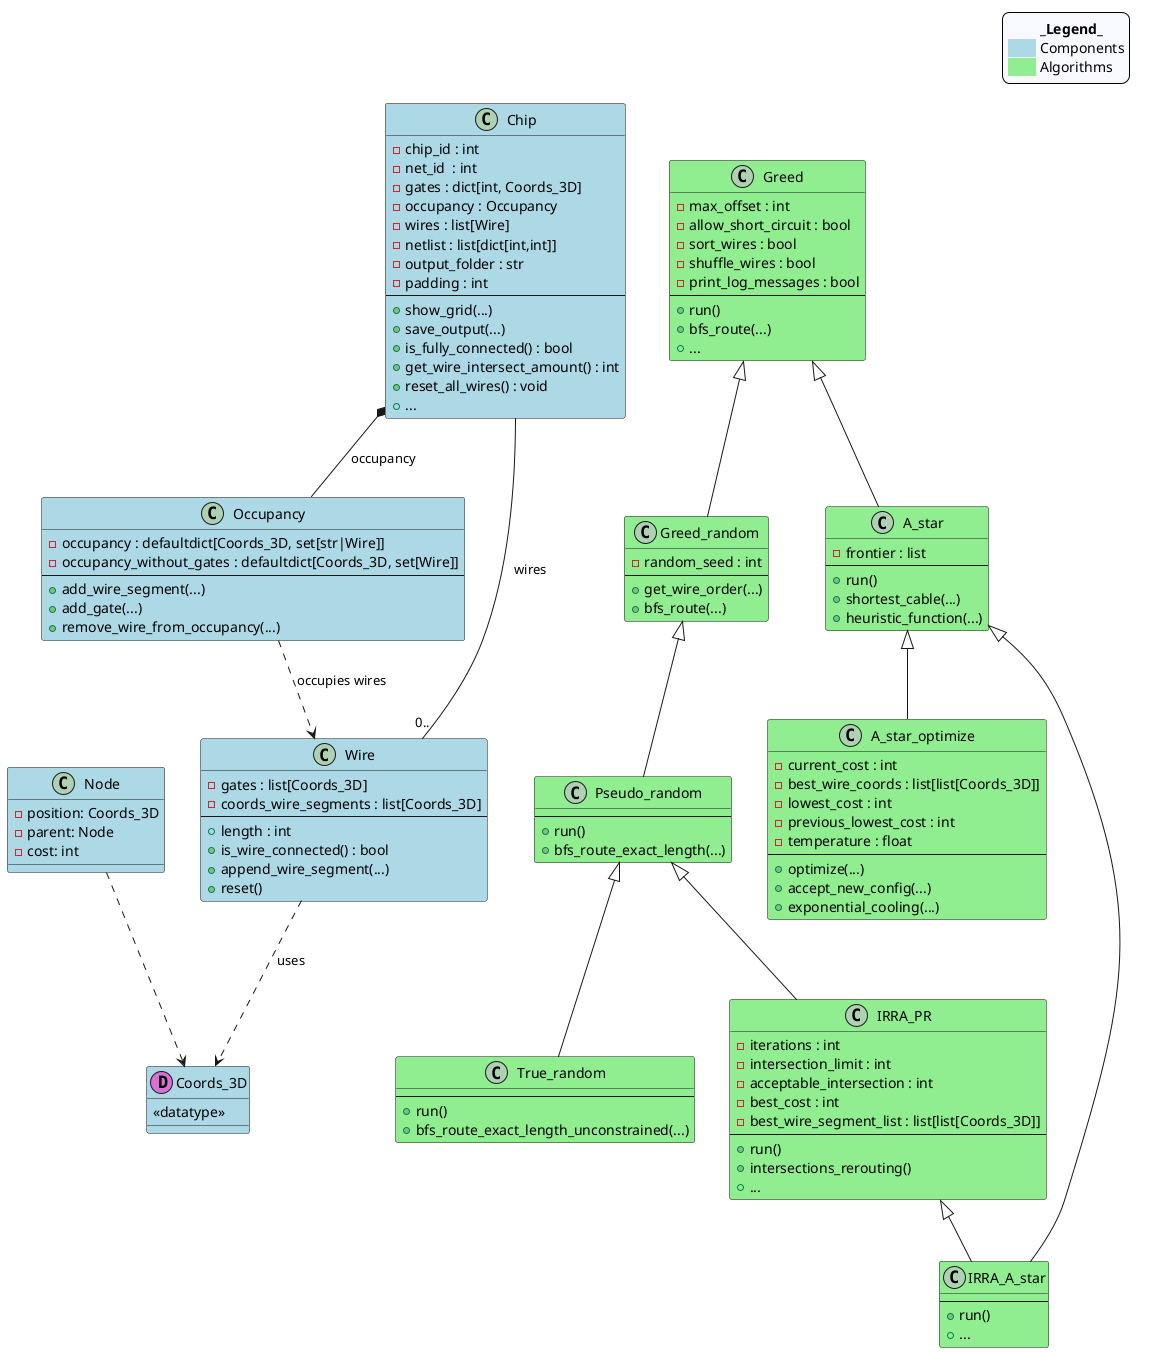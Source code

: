 @startuml

' --- DATA TYPES / HELPER CLASSES ---
class "Coords_3D" << (D,orchid) >> #lightblue{
  <<datatype>>
  ' e.g. tuple[int, int, int]
}

class Node #lightblue{
  - position: Coords_3D
  - parent: Node
  - cost: int
}

' --- CORE DOMAIN CLASSES ---
class Chip #lightblue{
  ' Key Fields
  - chip_id : int
  - net_id  : int
  - gates : dict[int, Coords_3D]
  - occupancy : Occupancy
  - wires : list[Wire]
  - netlist : list[dict[int,int]]
  - output_folder : str
  - padding : int
  --
  + show_grid(...)
  + save_output(...)
  + is_fully_connected() : bool
  + get_wire_intersect_amount() : int
  + reset_all_wires() : void
  + ...
}

class Occupancy #lightblue{
  ' Key Fields
  - occupancy : defaultdict[Coords_3D, set[str|Wire]]
  - occupancy_without_gates : defaultdict[Coords_3D, set[Wire]]
  --
  + add_wire_segment(...)
  + add_gate(...)
  + remove_wire_from_occupancy(...)
}

class Wire #lightblue{
  ' Key Fields
  - gates : list[Coords_3D]
  - coords_wire_segments : list[Coords_3D]
  --
  + length : int
  + is_wire_connected() : bool
  + append_wire_segment(...)
  + reset()
}

' --- ALGORITHM BASES ---
class Greed #lightgreen{
  ' Fields
  - max_offset : int
  - allow_short_circuit : bool
  - sort_wires : bool
  - shuffle_wires : bool
  - print_log_messages : bool
  --
  + run()
  + bfs_route(...)
  + ...
}

class Greed_random #lightgreen{
  ' Extends Greed
  - random_seed : int
  --
  + get_wire_order(...)
  + bfs_route(...)
}

class A_star #lightgreen{
  ' Extends Greed
  - frontier : list
  --
  + run()
  + shortest_cable(...)
  + heuristic_function(...)
}

class A_star_optimize #lightgreen{
  ' Extends A_star
  - current_cost : int
  - best_wire_coords : list[list[Coords_3D]]
  - lowest_cost : int
  - previous_lowest_cost : int
  - temperature : float
  --
  + optimize(...)
  + accept_new_config(...)
  + exponential_cooling(...)
}

' --- RANDOM & SPECIALIZED ALGORITHMS ---
class Pseudo_random #lightgreen{
  ' Extends Greed_random
  --
  + run()
  + bfs_route_exact_length(...)
}

class True_random #lightgreen{
  ' Extends Pseudo_random
  --
  + run()
  + bfs_route_exact_length_unconstrained(...)
}

class IRRA_PR #lightgreen{
  ' Extends Pseudo_random
  - iterations : int
  - intersection_limit : int
  - acceptable_intersection : int
  - best_cost : int
  - best_wire_segment_list : list[list[Coords_3D]]
  --
  + run()
  + intersections_rerouting()
  + ...
}

class IRRA_A_star #lightgreen{
  ' Multiple Inheritance (A_star + IRRA_PR)
  --
  + run()
  + ...
}

' --- RELATIONSHIPS ---

Chip *-- Occupancy          : "occupancy"
Chip -- "0.." Wire        : "wires"
Occupancy ..> Wire          : "occupies wires"
Wire ..> Coords_3D          : "uses"


Node ..> Coords_3D

Greed <|-- Greed_random
Greed <|-- A_star
A_star <|-- A_star_optimize

Greed_random <|-- Pseudo_random
Pseudo_random <|-- True_random
Pseudo_random <|-- IRRA_PR

A_star <|-- IRRA_A_star
IRRA_PR <|-- IRRA_A_star

skinparam legend {
  backgroundColor #GhostWhite
  entrySeparator #GhostWhite
}

legend top right
  <#GhostWhite,#GhostWhite>|        |= _Legend_ |
  |<#lightblue>   | Components|
  |<#lightgreen>  | Algorithms|
endlegend

@enduml